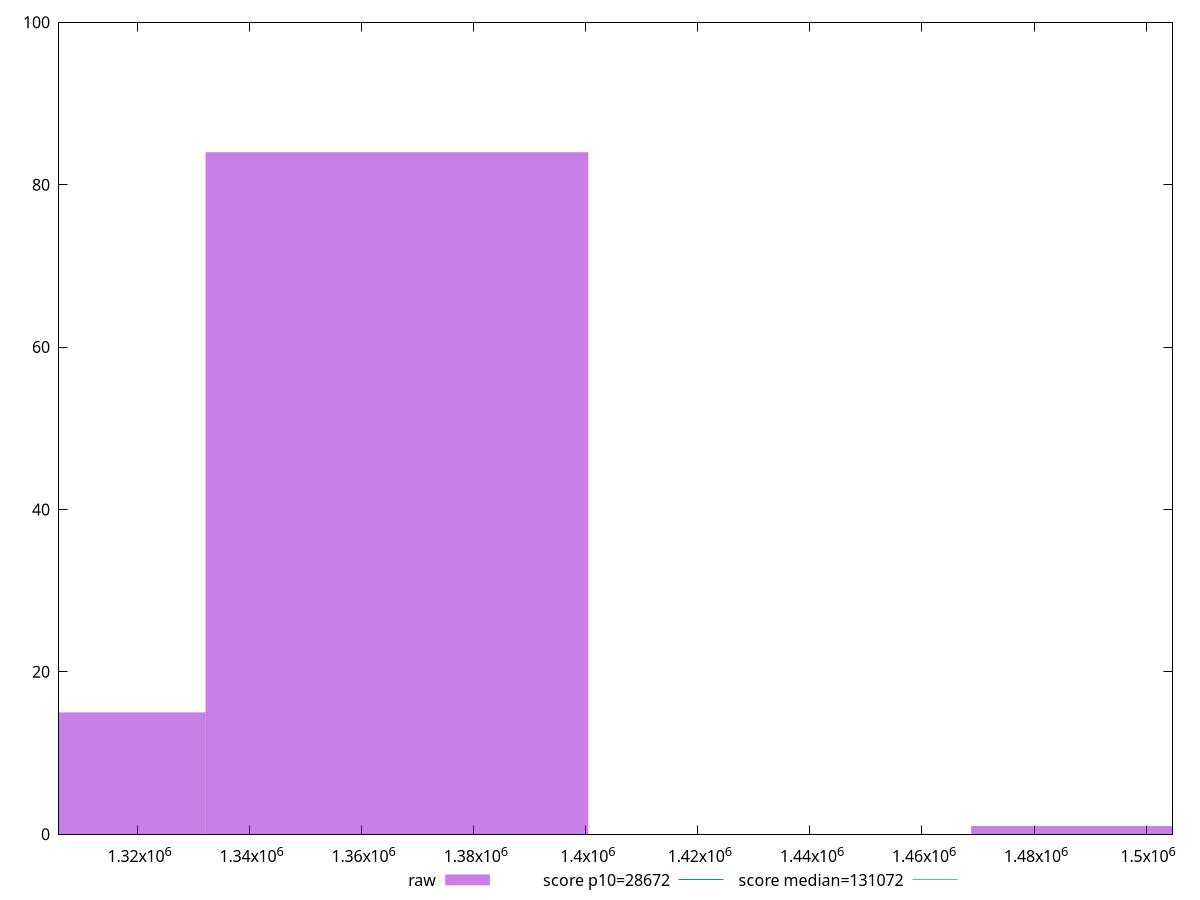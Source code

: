 reset

$raw <<EOF
1366301.4988059374 84
1297986.4238656405 15
1502931.648686531 1
EOF

set key outside below
set boxwidth 68315.07494029686
set xrange [1305992.2375053538:1504716.0866207012]
set yrange [0:100]
set trange [0:100]
set style fill transparent solid 0.5 noborder

set parametric
set terminal svg size 640, 490 enhanced background rgb 'white'
set output "report_00015_2021-02-09T16-11-33.973Z/uses-long-cache-ttl/samples/pages/raw/histogram.svg"

plot $raw title "raw" with boxes, \
     28672,t title "score p10=28672", \
     131072,t title "score median=131072"

reset
